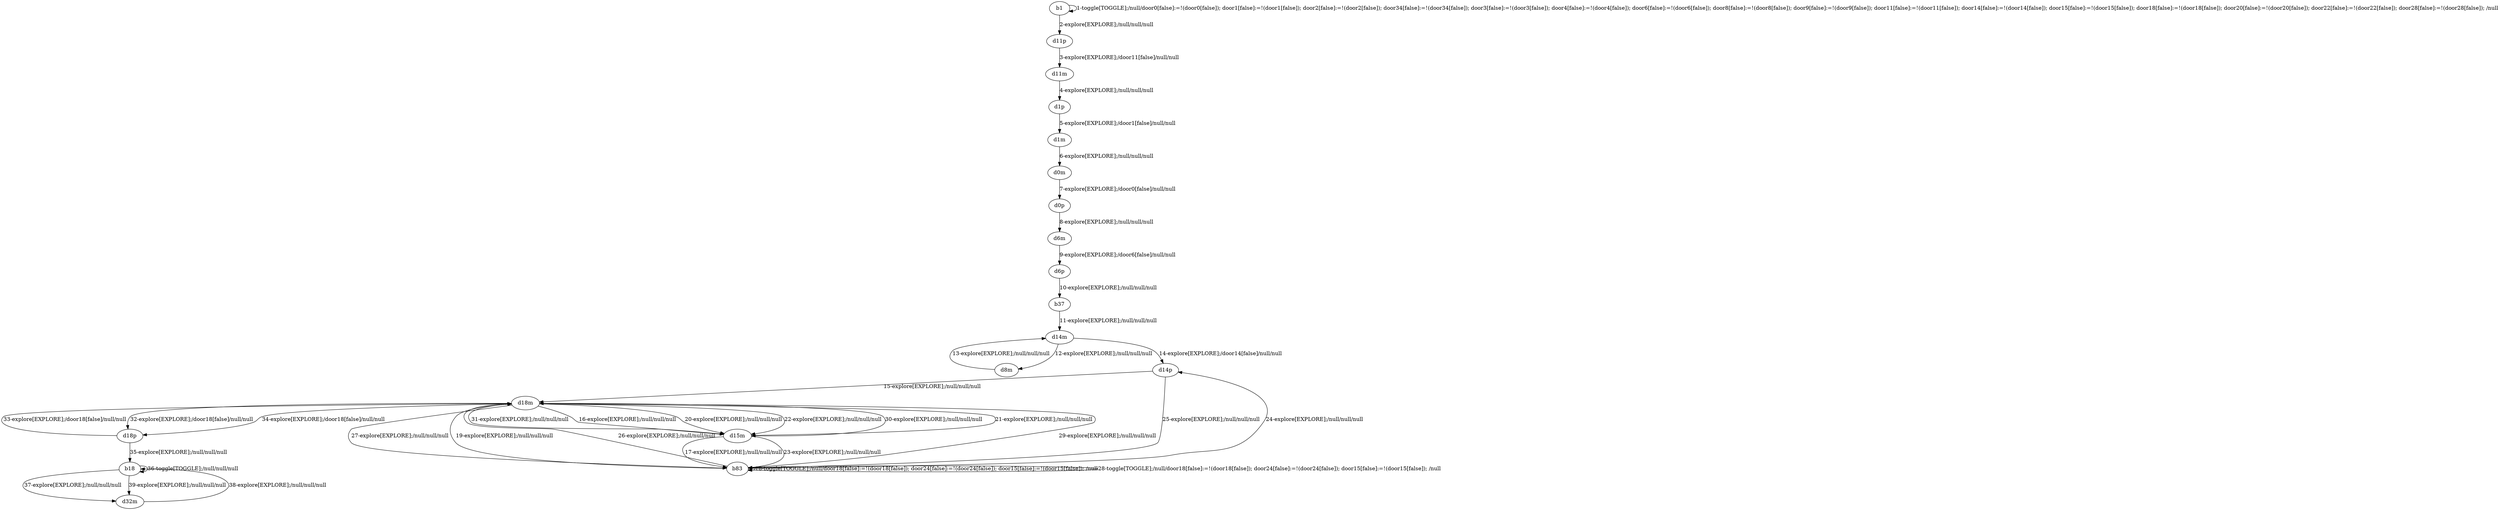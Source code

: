 # Total number of goals covered by this test: 1
# d32m --> b18

digraph g {
"b1" -> "b1" [label = "1-toggle[TOGGLE];/null/door0[false]:=!(door0[false]); door1[false]:=!(door1[false]); door2[false]:=!(door2[false]); door34[false]:=!(door34[false]); door3[false]:=!(door3[false]); door4[false]:=!(door4[false]); door6[false]:=!(door6[false]); door8[false]:=!(door8[false]); door9[false]:=!(door9[false]); door11[false]:=!(door11[false]); door14[false]:=!(door14[false]); door15[false]:=!(door15[false]); door18[false]:=!(door18[false]); door20[false]:=!(door20[false]); door22[false]:=!(door22[false]); door28[false]:=!(door28[false]); /null"];
"b1" -> "d11p" [label = "2-explore[EXPLORE];/null/null/null"];
"d11p" -> "d11m" [label = "3-explore[EXPLORE];/door11[false]/null/null"];
"d11m" -> "d1p" [label = "4-explore[EXPLORE];/null/null/null"];
"d1p" -> "d1m" [label = "5-explore[EXPLORE];/door1[false]/null/null"];
"d1m" -> "d0m" [label = "6-explore[EXPLORE];/null/null/null"];
"d0m" -> "d0p" [label = "7-explore[EXPLORE];/door0[false]/null/null"];
"d0p" -> "d6m" [label = "8-explore[EXPLORE];/null/null/null"];
"d6m" -> "d6p" [label = "9-explore[EXPLORE];/door6[false]/null/null"];
"d6p" -> "b37" [label = "10-explore[EXPLORE];/null/null/null"];
"b37" -> "d14m" [label = "11-explore[EXPLORE];/null/null/null"];
"d14m" -> "d8m" [label = "12-explore[EXPLORE];/null/null/null"];
"d8m" -> "d14m" [label = "13-explore[EXPLORE];/null/null/null"];
"d14m" -> "d14p" [label = "14-explore[EXPLORE];/door14[false]/null/null"];
"d14p" -> "d18m" [label = "15-explore[EXPLORE];/null/null/null"];
"d18m" -> "d15m" [label = "16-explore[EXPLORE];/null/null/null"];
"d15m" -> "b83" [label = "17-explore[EXPLORE];/null/null/null"];
"b83" -> "b83" [label = "18-toggle[TOGGLE];/null/door18[false]:=!(door18[false]); door24[false]:=!(door24[false]); door15[false]:=!(door15[false]); /null"];
"b83" -> "d18m" [label = "19-explore[EXPLORE];/null/null/null"];
"d18m" -> "d15m" [label = "20-explore[EXPLORE];/null/null/null"];
"d15m" -> "d18m" [label = "21-explore[EXPLORE];/null/null/null"];
"d18m" -> "d15m" [label = "22-explore[EXPLORE];/null/null/null"];
"d15m" -> "b83" [label = "23-explore[EXPLORE];/null/null/null"];
"b83" -> "d14p" [label = "24-explore[EXPLORE];/null/null/null"];
"d14p" -> "b83" [label = "25-explore[EXPLORE];/null/null/null"];
"b83" -> "d18m" [label = "26-explore[EXPLORE];/null/null/null"];
"d18m" -> "b83" [label = "27-explore[EXPLORE];/null/null/null"];
"b83" -> "b83" [label = "28-toggle[TOGGLE];/null/door18[false]:=!(door18[false]); door24[false]:=!(door24[false]); door15[false]:=!(door15[false]); /null"];
"b83" -> "d18m" [label = "29-explore[EXPLORE];/null/null/null"];
"d18m" -> "d15m" [label = "30-explore[EXPLORE];/null/null/null"];
"d15m" -> "d18m" [label = "31-explore[EXPLORE];/null/null/null"];
"d18m" -> "d18p" [label = "32-explore[EXPLORE];/door18[false]/null/null"];
"d18p" -> "d18m" [label = "33-explore[EXPLORE];/door18[false]/null/null"];
"d18m" -> "d18p" [label = "34-explore[EXPLORE];/door18[false]/null/null"];
"d18p" -> "b18" [label = "35-explore[EXPLORE];/null/null/null"];
"b18" -> "b18" [label = "36-toggle[TOGGLE];/null/null/null"];
"b18" -> "d32m" [label = "37-explore[EXPLORE];/null/null/null"];
"d32m" -> "b18" [label = "38-explore[EXPLORE];/null/null/null"];
"b18" -> "d32m" [label = "39-explore[EXPLORE];/null/null/null"];
}